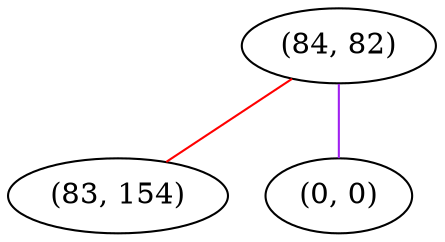 graph "" {
"(84, 82)";
"(83, 154)";
"(0, 0)";
"(84, 82)" -- "(83, 154)"  [color=red, key=0, weight=1];
"(84, 82)" -- "(0, 0)"  [color=purple, key=0, weight=4];
}
